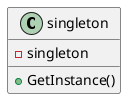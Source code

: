 @startuml
'https://plantuml.com/class-diagram

class singleton {
    - singleton
    + GetInstance()
}

@enduml